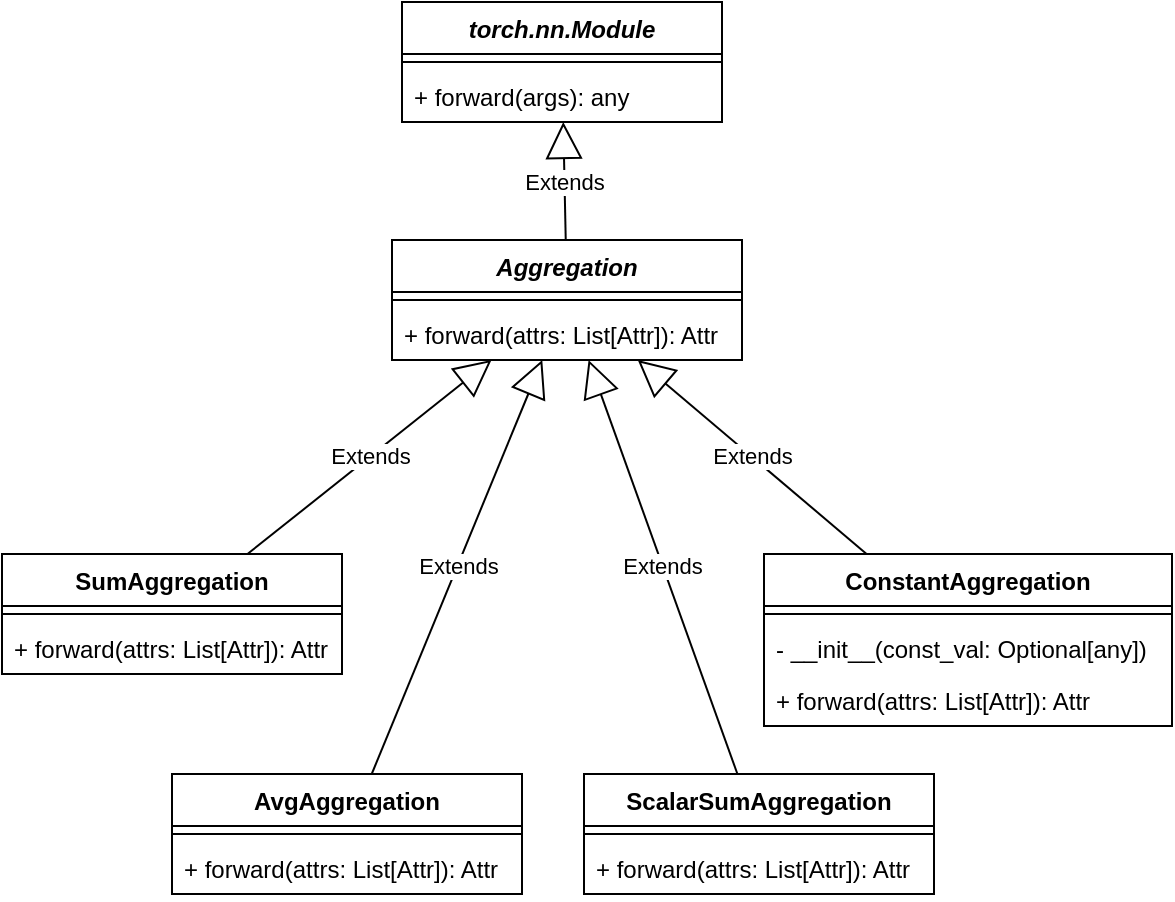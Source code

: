 <mxfile version="10.6.1" type="device"><diagram id="GrXmIJxS1uyrGIfOXwRI" name="Page-1"><mxGraphModel dx="1398" dy="749" grid="1" gridSize="10" guides="1" tooltips="1" connect="1" arrows="1" fold="1" page="1" pageScale="1" pageWidth="850" pageHeight="1100" math="0" shadow="0"><root><mxCell id="0"/><mxCell id="1" parent="0"/><mxCell id="NRo8Xu8ycR1x96WQDvjJ-1" value="torch.nn.Module" style="swimlane;fontStyle=3;align=center;verticalAlign=top;childLayout=stackLayout;horizontal=1;startSize=26;horizontalStack=0;resizeParent=1;resizeParentMax=0;resizeLast=0;collapsible=1;marginBottom=0;" vertex="1" parent="1"><mxGeometry x="315" y="4" width="160" height="60" as="geometry"/></mxCell><mxCell id="NRo8Xu8ycR1x96WQDvjJ-2" value="" style="line;strokeWidth=1;fillColor=none;align=left;verticalAlign=middle;spacingTop=-1;spacingLeft=3;spacingRight=3;rotatable=0;labelPosition=right;points=[];portConstraint=eastwest;" vertex="1" parent="NRo8Xu8ycR1x96WQDvjJ-1"><mxGeometry y="26" width="160" height="8" as="geometry"/></mxCell><mxCell id="NRo8Xu8ycR1x96WQDvjJ-3" value="+ forward(args): any" style="text;strokeColor=none;fillColor=none;align=left;verticalAlign=top;spacingLeft=4;spacingRight=4;overflow=hidden;rotatable=0;points=[[0,0.5],[1,0.5]];portConstraint=eastwest;" vertex="1" parent="NRo8Xu8ycR1x96WQDvjJ-1"><mxGeometry y="34" width="160" height="26" as="geometry"/></mxCell><mxCell id="NRo8Xu8ycR1x96WQDvjJ-4" value="Aggregation" style="swimlane;fontStyle=3;align=center;verticalAlign=top;childLayout=stackLayout;horizontal=1;startSize=26;horizontalStack=0;resizeParent=1;resizeParentMax=0;resizeLast=0;collapsible=1;marginBottom=0;" vertex="1" parent="1"><mxGeometry x="310" y="123" width="175" height="60" as="geometry"/></mxCell><mxCell id="NRo8Xu8ycR1x96WQDvjJ-5" value="" style="line;strokeWidth=1;fillColor=none;align=left;verticalAlign=middle;spacingTop=-1;spacingLeft=3;spacingRight=3;rotatable=0;labelPosition=right;points=[];portConstraint=eastwest;" vertex="1" parent="NRo8Xu8ycR1x96WQDvjJ-4"><mxGeometry y="26" width="175" height="8" as="geometry"/></mxCell><mxCell id="NRo8Xu8ycR1x96WQDvjJ-6" value="+ forward(attrs: List[Attr]): Attr" style="text;strokeColor=none;fillColor=none;align=left;verticalAlign=top;spacingLeft=4;spacingRight=4;overflow=hidden;rotatable=0;points=[[0,0.5],[1,0.5]];portConstraint=eastwest;" vertex="1" parent="NRo8Xu8ycR1x96WQDvjJ-4"><mxGeometry y="34" width="175" height="26" as="geometry"/></mxCell><mxCell id="NRo8Xu8ycR1x96WQDvjJ-7" value="Extends" style="endArrow=block;endSize=16;endFill=0;html=1;" edge="1" parent="1" source="NRo8Xu8ycR1x96WQDvjJ-4" target="NRo8Xu8ycR1x96WQDvjJ-1"><mxGeometry width="160" relative="1" as="geometry"><mxPoint x="440" y="210" as="sourcePoint"/><mxPoint x="600" y="210" as="targetPoint"/></mxGeometry></mxCell><mxCell id="NRo8Xu8ycR1x96WQDvjJ-8" value="SumAggregation" style="swimlane;fontStyle=1;align=center;verticalAlign=top;childLayout=stackLayout;horizontal=1;startSize=26;horizontalStack=0;resizeParent=1;resizeParentMax=0;resizeLast=0;collapsible=1;marginBottom=0;" vertex="1" parent="1"><mxGeometry x="115" y="280" width="170" height="60" as="geometry"/></mxCell><mxCell id="NRo8Xu8ycR1x96WQDvjJ-9" value="" style="line;strokeWidth=1;fillColor=none;align=left;verticalAlign=middle;spacingTop=-1;spacingLeft=3;spacingRight=3;rotatable=0;labelPosition=right;points=[];portConstraint=eastwest;" vertex="1" parent="NRo8Xu8ycR1x96WQDvjJ-8"><mxGeometry y="26" width="170" height="8" as="geometry"/></mxCell><mxCell id="NRo8Xu8ycR1x96WQDvjJ-10" value="+ forward(attrs: List[Attr]): Attr" style="text;strokeColor=none;fillColor=none;align=left;verticalAlign=top;spacingLeft=4;spacingRight=4;overflow=hidden;rotatable=0;points=[[0,0.5],[1,0.5]];portConstraint=eastwest;" vertex="1" parent="NRo8Xu8ycR1x96WQDvjJ-8"><mxGeometry y="34" width="170" height="26" as="geometry"/></mxCell><mxCell id="NRo8Xu8ycR1x96WQDvjJ-11" value="Extends" style="endArrow=block;endSize=16;endFill=0;html=1;" edge="1" parent="1" source="NRo8Xu8ycR1x96WQDvjJ-8" target="NRo8Xu8ycR1x96WQDvjJ-4"><mxGeometry width="160" relative="1" as="geometry"><mxPoint x="130" y="340" as="sourcePoint"/><mxPoint x="290" y="340" as="targetPoint"/></mxGeometry></mxCell><mxCell id="NRo8Xu8ycR1x96WQDvjJ-12" value="AvgAggregation" style="swimlane;fontStyle=1;align=center;verticalAlign=top;childLayout=stackLayout;horizontal=1;startSize=26;horizontalStack=0;resizeParent=1;resizeParentMax=0;resizeLast=0;collapsible=1;marginBottom=0;" vertex="1" parent="1"><mxGeometry x="200" y="390" width="175" height="60" as="geometry"/></mxCell><mxCell id="NRo8Xu8ycR1x96WQDvjJ-13" value="" style="line;strokeWidth=1;fillColor=none;align=left;verticalAlign=middle;spacingTop=-1;spacingLeft=3;spacingRight=3;rotatable=0;labelPosition=right;points=[];portConstraint=eastwest;" vertex="1" parent="NRo8Xu8ycR1x96WQDvjJ-12"><mxGeometry y="26" width="175" height="8" as="geometry"/></mxCell><mxCell id="NRo8Xu8ycR1x96WQDvjJ-14" value="+ forward(attrs: List[Attr]): Attr" style="text;strokeColor=none;fillColor=none;align=left;verticalAlign=top;spacingLeft=4;spacingRight=4;overflow=hidden;rotatable=0;points=[[0,0.5],[1,0.5]];portConstraint=eastwest;" vertex="1" parent="NRo8Xu8ycR1x96WQDvjJ-12"><mxGeometry y="34" width="175" height="26" as="geometry"/></mxCell><mxCell id="NRo8Xu8ycR1x96WQDvjJ-15" value="Extends" style="endArrow=block;endSize=16;endFill=0;html=1;" edge="1" parent="1" source="NRo8Xu8ycR1x96WQDvjJ-12" target="NRo8Xu8ycR1x96WQDvjJ-4"><mxGeometry width="160" relative="1" as="geometry"><mxPoint x="171.26" y="284" as="sourcePoint"/><mxPoint x="218.74" y="217" as="targetPoint"/></mxGeometry></mxCell><mxCell id="NRo8Xu8ycR1x96WQDvjJ-16" value="ScalarSumAggregation&#10;" style="swimlane;fontStyle=1;align=center;verticalAlign=top;childLayout=stackLayout;horizontal=1;startSize=26;horizontalStack=0;resizeParent=1;resizeParentMax=0;resizeLast=0;collapsible=1;marginBottom=0;" vertex="1" parent="1"><mxGeometry x="406" y="390" width="175" height="60" as="geometry"/></mxCell><mxCell id="NRo8Xu8ycR1x96WQDvjJ-17" value="" style="line;strokeWidth=1;fillColor=none;align=left;verticalAlign=middle;spacingTop=-1;spacingLeft=3;spacingRight=3;rotatable=0;labelPosition=right;points=[];portConstraint=eastwest;" vertex="1" parent="NRo8Xu8ycR1x96WQDvjJ-16"><mxGeometry y="26" width="175" height="8" as="geometry"/></mxCell><mxCell id="NRo8Xu8ycR1x96WQDvjJ-18" value="+ forward(attrs: List[Attr]): Attr" style="text;strokeColor=none;fillColor=none;align=left;verticalAlign=top;spacingLeft=4;spacingRight=4;overflow=hidden;rotatable=0;points=[[0,0.5],[1,0.5]];portConstraint=eastwest;" vertex="1" parent="NRo8Xu8ycR1x96WQDvjJ-16"><mxGeometry y="34" width="175" height="26" as="geometry"/></mxCell><mxCell id="NRo8Xu8ycR1x96WQDvjJ-19" value="Extends" style="endArrow=block;endSize=16;endFill=0;html=1;" edge="1" parent="1" source="NRo8Xu8ycR1x96WQDvjJ-16" target="NRo8Xu8ycR1x96WQDvjJ-4"><mxGeometry width="160" relative="1" as="geometry"><mxPoint x="339.291" y="284" as="sourcePoint"/><mxPoint x="270.709" y="217" as="targetPoint"/></mxGeometry></mxCell><mxCell id="NRo8Xu8ycR1x96WQDvjJ-20" value="ConstantAggregation&#10;" style="swimlane;fontStyle=1;align=center;verticalAlign=top;childLayout=stackLayout;horizontal=1;startSize=26;horizontalStack=0;resizeParent=1;resizeParentMax=0;resizeLast=0;collapsible=1;marginBottom=0;" vertex="1" parent="1"><mxGeometry x="496" y="280" width="204" height="86" as="geometry"/></mxCell><mxCell id="NRo8Xu8ycR1x96WQDvjJ-21" value="" style="line;strokeWidth=1;fillColor=none;align=left;verticalAlign=middle;spacingTop=-1;spacingLeft=3;spacingRight=3;rotatable=0;labelPosition=right;points=[];portConstraint=eastwest;" vertex="1" parent="NRo8Xu8ycR1x96WQDvjJ-20"><mxGeometry y="26" width="204" height="8" as="geometry"/></mxCell><mxCell id="NRo8Xu8ycR1x96WQDvjJ-22" value="- __init__(const_val: Optional[any])" style="text;strokeColor=none;fillColor=none;align=left;verticalAlign=top;spacingLeft=4;spacingRight=4;overflow=hidden;rotatable=0;points=[[0,0.5],[1,0.5]];portConstraint=eastwest;" vertex="1" parent="NRo8Xu8ycR1x96WQDvjJ-20"><mxGeometry y="34" width="204" height="26" as="geometry"/></mxCell><mxCell id="NRo8Xu8ycR1x96WQDvjJ-23" value="+ forward(attrs: List[Attr]): Attr" style="text;strokeColor=none;fillColor=none;align=left;verticalAlign=top;spacingLeft=4;spacingRight=4;overflow=hidden;rotatable=0;points=[[0,0.5],[1,0.5]];portConstraint=eastwest;" vertex="1" parent="NRo8Xu8ycR1x96WQDvjJ-20"><mxGeometry y="60" width="204" height="26" as="geometry"/></mxCell><mxCell id="NRo8Xu8ycR1x96WQDvjJ-24" value="Extends" style="endArrow=block;endSize=16;endFill=0;html=1;" edge="1" parent="1" source="NRo8Xu8ycR1x96WQDvjJ-20" target="NRo8Xu8ycR1x96WQDvjJ-4"><mxGeometry width="160" relative="1" as="geometry"><mxPoint x="564.016" y="284" as="sourcePoint"/><mxPoint x="505.984" y="217" as="targetPoint"/></mxGeometry></mxCell></root></mxGraphModel></diagram></mxfile>